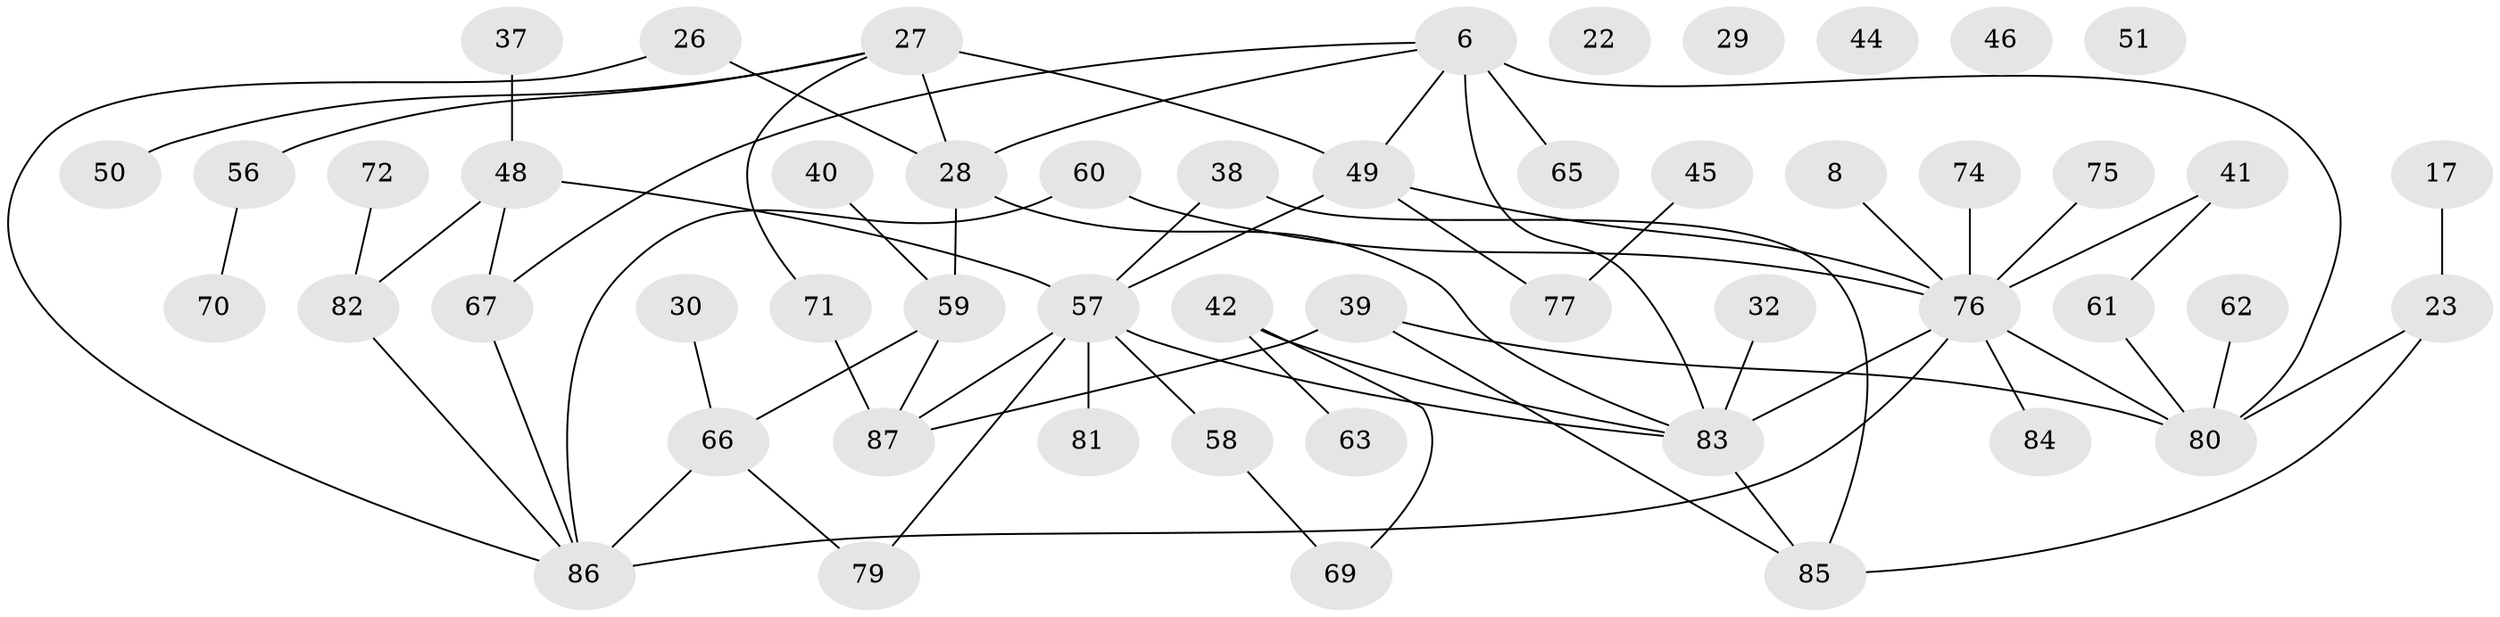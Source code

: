 // original degree distribution, {1: 0.20689655172413793, 5: 0.10344827586206896, 3: 0.16091954022988506, 4: 0.16091954022988506, 6: 0.034482758620689655, 2: 0.26436781609195403, 0: 0.05747126436781609, 7: 0.011494252873563218}
// Generated by graph-tools (version 1.1) at 2025/43/03/04/25 21:43:41]
// undirected, 52 vertices, 66 edges
graph export_dot {
graph [start="1"]
  node [color=gray90,style=filled];
  6 [super="+2"];
  8;
  17;
  22;
  23 [super="+13+5"];
  26;
  27;
  28 [super="+19"];
  29;
  30;
  32;
  37;
  38;
  39 [super="+35"];
  40;
  41 [super="+34+1"];
  42 [super="+36"];
  44;
  45;
  46;
  48;
  49 [super="+31"];
  50;
  51;
  56;
  57 [super="+20+54+52"];
  58;
  59 [super="+15"];
  60 [super="+43"];
  61;
  62;
  63;
  65;
  66 [super="+12"];
  67;
  69;
  70;
  71;
  72;
  74 [super="+4"];
  75;
  76 [super="+47+18"];
  77;
  79;
  80 [super="+7+64+68"];
  81;
  82 [super="+9"];
  83 [super="+78"];
  84;
  85;
  86 [super="+25"];
  87 [super="+73"];
  6 -- 65;
  6 -- 49 [weight=2];
  6 -- 67;
  6 -- 28;
  6 -- 80 [weight=3];
  6 -- 83;
  8 -- 76;
  17 -- 23;
  23 -- 80 [weight=2];
  23 -- 85;
  26 -- 28;
  26 -- 86;
  27 -- 28 [weight=2];
  27 -- 50;
  27 -- 56;
  27 -- 71;
  27 -- 49;
  28 -- 59;
  28 -- 83;
  30 -- 66;
  32 -- 83;
  37 -- 48;
  38 -- 85;
  38 -- 57;
  39 -- 85;
  39 -- 87 [weight=2];
  39 -- 80 [weight=2];
  40 -- 59;
  41 -- 61;
  41 -- 76;
  42 -- 63;
  42 -- 69;
  42 -- 83 [weight=2];
  45 -- 77;
  48 -- 67;
  48 -- 82 [weight=2];
  48 -- 57;
  49 -- 77;
  49 -- 76;
  49 -- 57;
  56 -- 70;
  57 -- 58;
  57 -- 79;
  57 -- 83;
  57 -- 87;
  57 -- 81;
  58 -- 69;
  59 -- 66;
  59 -- 87;
  60 -- 86 [weight=2];
  60 -- 76;
  61 -- 80;
  62 -- 80;
  66 -- 86;
  66 -- 79;
  67 -- 86;
  71 -- 87;
  72 -- 82;
  74 -- 76;
  75 -- 76;
  76 -- 80 [weight=3];
  76 -- 83 [weight=3];
  76 -- 86;
  76 -- 84;
  82 -- 86;
  83 -- 85;
}
